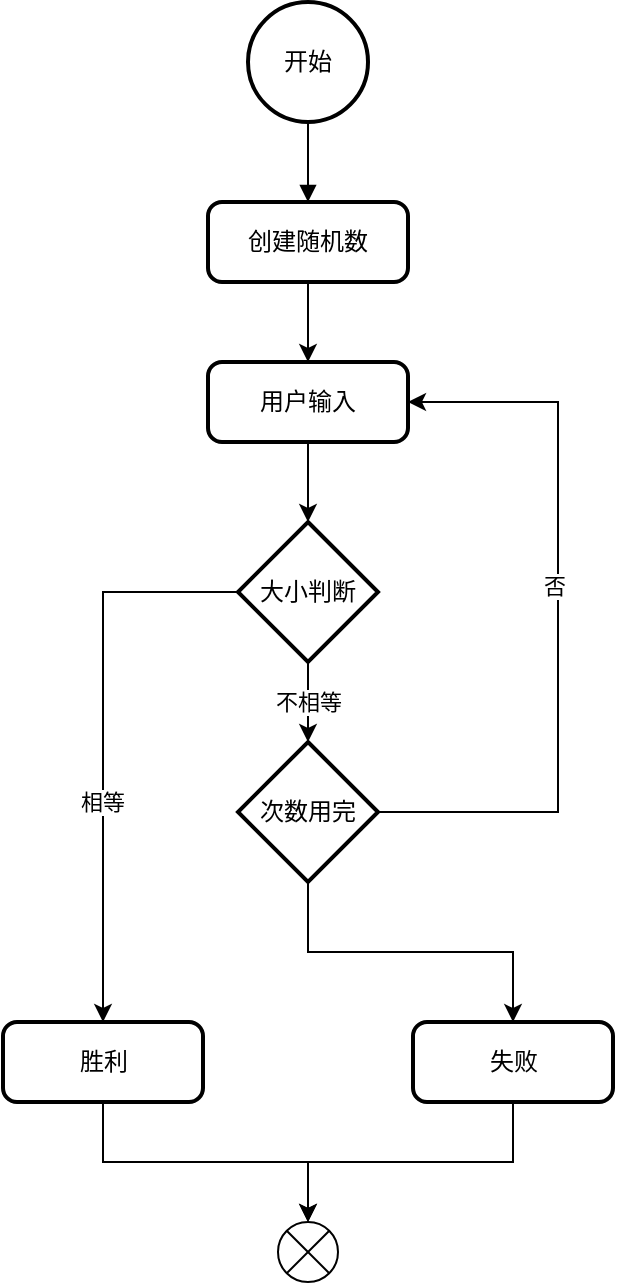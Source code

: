 <mxfile version="24.2.5" type="device">
  <diagram name="number_game" id="hz9Eb4M0yqNOReWWThK2">
    <mxGraphModel dx="1405" dy="897" grid="1" gridSize="10" guides="1" tooltips="1" connect="1" arrows="1" fold="1" page="1" pageScale="1" pageWidth="1169" pageHeight="1654" math="0" shadow="0">
      <root>
        <mxCell id="0" />
        <mxCell id="1" parent="0" />
        <mxCell id="St9FYXUNBVxs8YyR7igA-5" value="" style="edgeStyle=orthogonalEdgeStyle;rounded=0;orthogonalLoop=1;jettySize=auto;html=1;endArrow=block;endFill=1;strokeWidth=1;" edge="1" parent="1" source="St9FYXUNBVxs8YyR7igA-3" target="St9FYXUNBVxs8YyR7igA-4">
          <mxGeometry relative="1" as="geometry" />
        </mxCell>
        <mxCell id="St9FYXUNBVxs8YyR7igA-3" value="开始" style="strokeWidth=2;html=1;shape=mxgraph.flowchart.start_2;whiteSpace=wrap;" vertex="1" parent="1">
          <mxGeometry x="555" y="20" width="60" height="60" as="geometry" />
        </mxCell>
        <mxCell id="St9FYXUNBVxs8YyR7igA-14" style="edgeStyle=orthogonalEdgeStyle;rounded=0;orthogonalLoop=1;jettySize=auto;html=1;exitX=0.5;exitY=1;exitDx=0;exitDy=0;entryX=0.5;entryY=0;entryDx=0;entryDy=0;" edge="1" parent="1" source="St9FYXUNBVxs8YyR7igA-4" target="St9FYXUNBVxs8YyR7igA-6">
          <mxGeometry relative="1" as="geometry" />
        </mxCell>
        <mxCell id="St9FYXUNBVxs8YyR7igA-4" value="创建随机数" style="rounded=1;whiteSpace=wrap;html=1;absoluteArcSize=1;arcSize=14;strokeWidth=2;" vertex="1" parent="1">
          <mxGeometry x="535" y="120" width="100" height="40" as="geometry" />
        </mxCell>
        <mxCell id="St9FYXUNBVxs8YyR7igA-15" style="edgeStyle=orthogonalEdgeStyle;rounded=0;orthogonalLoop=1;jettySize=auto;html=1;exitX=0.5;exitY=1;exitDx=0;exitDy=0;" edge="1" parent="1" source="St9FYXUNBVxs8YyR7igA-6" target="St9FYXUNBVxs8YyR7igA-7">
          <mxGeometry relative="1" as="geometry" />
        </mxCell>
        <mxCell id="St9FYXUNBVxs8YyR7igA-6" value="用户输入" style="rounded=1;whiteSpace=wrap;html=1;absoluteArcSize=1;arcSize=14;strokeWidth=2;" vertex="1" parent="1">
          <mxGeometry x="535" y="200" width="100" height="40" as="geometry" />
        </mxCell>
        <mxCell id="St9FYXUNBVxs8YyR7igA-12" value="不相等" style="edgeStyle=orthogonalEdgeStyle;rounded=0;orthogonalLoop=1;jettySize=auto;html=1;exitX=0.5;exitY=1;exitDx=0;exitDy=0;exitPerimeter=0;entryX=0.5;entryY=0;entryDx=0;entryDy=0;entryPerimeter=0;" edge="1" parent="1" source="St9FYXUNBVxs8YyR7igA-7" target="St9FYXUNBVxs8YyR7igA-16">
          <mxGeometry relative="1" as="geometry">
            <mxPoint x="585" y="420" as="targetPoint" />
          </mxGeometry>
        </mxCell>
        <mxCell id="St9FYXUNBVxs8YyR7igA-22" style="edgeStyle=orthogonalEdgeStyle;rounded=0;orthogonalLoop=1;jettySize=auto;html=1;exitX=0;exitY=0.5;exitDx=0;exitDy=0;exitPerimeter=0;" edge="1" parent="1" source="St9FYXUNBVxs8YyR7igA-7" target="St9FYXUNBVxs8YyR7igA-17">
          <mxGeometry relative="1" as="geometry" />
        </mxCell>
        <mxCell id="St9FYXUNBVxs8YyR7igA-28" value="相等" style="edgeLabel;html=1;align=center;verticalAlign=middle;resizable=0;points=[];" vertex="1" connectable="0" parent="St9FYXUNBVxs8YyR7igA-22">
          <mxGeometry x="0.22" y="-1" relative="1" as="geometry">
            <mxPoint as="offset" />
          </mxGeometry>
        </mxCell>
        <mxCell id="St9FYXUNBVxs8YyR7igA-7" value="大小判断" style="strokeWidth=2;html=1;shape=mxgraph.flowchart.decision;whiteSpace=wrap;" vertex="1" parent="1">
          <mxGeometry x="550" y="280" width="70" height="70" as="geometry" />
        </mxCell>
        <mxCell id="St9FYXUNBVxs8YyR7igA-19" style="edgeStyle=orthogonalEdgeStyle;rounded=0;orthogonalLoop=1;jettySize=auto;html=1;exitX=1;exitY=0.5;exitDx=0;exitDy=0;exitPerimeter=0;entryX=1;entryY=0.5;entryDx=0;entryDy=0;" edge="1" parent="1" source="St9FYXUNBVxs8YyR7igA-16" target="St9FYXUNBVxs8YyR7igA-6">
          <mxGeometry relative="1" as="geometry">
            <Array as="points">
              <mxPoint x="710" y="425" />
              <mxPoint x="710" y="220" />
            </Array>
          </mxGeometry>
        </mxCell>
        <mxCell id="St9FYXUNBVxs8YyR7igA-20" value="否" style="edgeLabel;html=1;align=center;verticalAlign=middle;resizable=0;points=[];" vertex="1" connectable="0" parent="St9FYXUNBVxs8YyR7igA-19">
          <mxGeometry x="0.096" y="2" relative="1" as="geometry">
            <mxPoint as="offset" />
          </mxGeometry>
        </mxCell>
        <mxCell id="St9FYXUNBVxs8YyR7igA-23" style="edgeStyle=orthogonalEdgeStyle;rounded=0;orthogonalLoop=1;jettySize=auto;html=1;exitX=0.5;exitY=1;exitDx=0;exitDy=0;exitPerimeter=0;" edge="1" parent="1" source="St9FYXUNBVxs8YyR7igA-16" target="St9FYXUNBVxs8YyR7igA-21">
          <mxGeometry relative="1" as="geometry" />
        </mxCell>
        <mxCell id="St9FYXUNBVxs8YyR7igA-16" value="次数用完" style="strokeWidth=2;html=1;shape=mxgraph.flowchart.decision;whiteSpace=wrap;" vertex="1" parent="1">
          <mxGeometry x="550" y="390" width="70" height="70" as="geometry" />
        </mxCell>
        <mxCell id="St9FYXUNBVxs8YyR7igA-26" style="edgeStyle=orthogonalEdgeStyle;rounded=0;orthogonalLoop=1;jettySize=auto;html=1;exitX=0.5;exitY=1;exitDx=0;exitDy=0;entryX=0.5;entryY=0;entryDx=0;entryDy=0;" edge="1" parent="1" source="St9FYXUNBVxs8YyR7igA-17" target="St9FYXUNBVxs8YyR7igA-24">
          <mxGeometry relative="1" as="geometry" />
        </mxCell>
        <mxCell id="St9FYXUNBVxs8YyR7igA-17" value="胜利" style="rounded=1;whiteSpace=wrap;html=1;absoluteArcSize=1;arcSize=14;strokeWidth=2;" vertex="1" parent="1">
          <mxGeometry x="432.5" y="530" width="100" height="40" as="geometry" />
        </mxCell>
        <mxCell id="St9FYXUNBVxs8YyR7igA-27" style="edgeStyle=orthogonalEdgeStyle;rounded=0;orthogonalLoop=1;jettySize=auto;html=1;exitX=0.5;exitY=1;exitDx=0;exitDy=0;entryX=0.5;entryY=0;entryDx=0;entryDy=0;" edge="1" parent="1" source="St9FYXUNBVxs8YyR7igA-21" target="St9FYXUNBVxs8YyR7igA-24">
          <mxGeometry relative="1" as="geometry" />
        </mxCell>
        <mxCell id="St9FYXUNBVxs8YyR7igA-21" value="失败" style="rounded=1;whiteSpace=wrap;html=1;absoluteArcSize=1;arcSize=14;strokeWidth=2;" vertex="1" parent="1">
          <mxGeometry x="637.5" y="530" width="100" height="40" as="geometry" />
        </mxCell>
        <mxCell id="St9FYXUNBVxs8YyR7igA-24" value="" style="shape=sumEllipse;perimeter=ellipsePerimeter;html=1;backgroundOutline=1;" vertex="1" parent="1">
          <mxGeometry x="570" y="630" width="30" height="30" as="geometry" />
        </mxCell>
      </root>
    </mxGraphModel>
  </diagram>
</mxfile>
